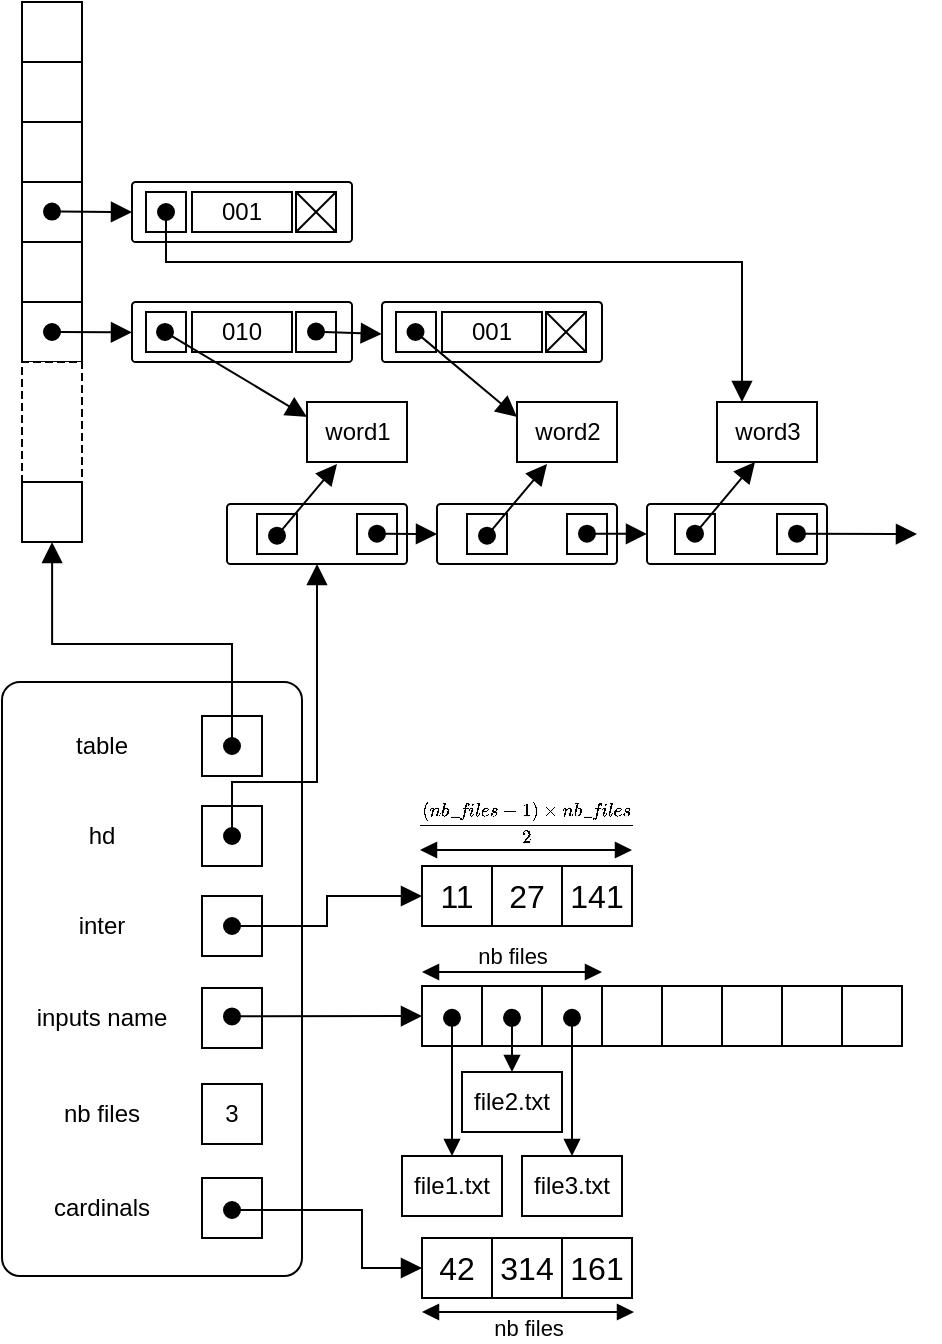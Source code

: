<mxfile>
    <diagram id="hsa0nDy6aEfMzSCS90vS" name="Page-1">
        <mxGraphModel dx="1333" dy="904" grid="1" gridSize="10" guides="1" tooltips="1" connect="1" arrows="1" fold="1" page="1" pageScale="1" pageWidth="850" pageHeight="1100" math="1" shadow="0">
            <root>
                <mxCell id="0"/>
                <mxCell id="1" parent="0"/>
                <mxCell id="2" value="" style="rounded=1;whiteSpace=wrap;html=1;arcSize=6;" parent="1" vertex="1">
                    <mxGeometry x="30" y="500" width="150" height="297" as="geometry"/>
                </mxCell>
                <mxCell id="3" value="" style="rounded=0;whiteSpace=wrap;html=1;" parent="1" vertex="1">
                    <mxGeometry x="130" y="517" width="30" height="30" as="geometry"/>
                </mxCell>
                <mxCell id="4" value="" style="rounded=0;whiteSpace=wrap;html=1;" parent="1" vertex="1">
                    <mxGeometry x="130" y="562" width="30" height="30" as="geometry"/>
                </mxCell>
                <mxCell id="5" value="" style="rounded=0;whiteSpace=wrap;html=1;" parent="1" vertex="1">
                    <mxGeometry x="130" y="607" width="30" height="30" as="geometry"/>
                </mxCell>
                <mxCell id="6" value="table" style="text;html=1;align=center;verticalAlign=middle;whiteSpace=wrap;rounded=0;" parent="1" vertex="1">
                    <mxGeometry x="30" y="517" width="100" height="30" as="geometry"/>
                </mxCell>
                <mxCell id="7" value="hd" style="text;html=1;align=center;verticalAlign=middle;whiteSpace=wrap;rounded=0;" parent="1" vertex="1">
                    <mxGeometry x="30" y="562" width="100" height="30" as="geometry"/>
                </mxCell>
                <mxCell id="9" value="inter" style="text;html=1;align=center;verticalAlign=middle;whiteSpace=wrap;rounded=0;" parent="1" vertex="1">
                    <mxGeometry x="30" y="607" width="100" height="30" as="geometry"/>
                </mxCell>
                <mxCell id="10" value="" style="rounded=0;whiteSpace=wrap;html=1;" parent="1" vertex="1">
                    <mxGeometry x="130" y="653" width="30" height="30" as="geometry"/>
                </mxCell>
                <mxCell id="11" value="inputs name" style="text;html=1;align=center;verticalAlign=middle;whiteSpace=wrap;rounded=0;" parent="1" vertex="1">
                    <mxGeometry x="30" y="653" width="100" height="30" as="geometry"/>
                </mxCell>
                <mxCell id="13" value="" style="shape=table;startSize=0;container=1;collapsible=0;childLayout=tableLayout;fontSize=16;" parent="1" vertex="1">
                    <mxGeometry x="240" y="652" width="240" height="30" as="geometry"/>
                </mxCell>
                <mxCell id="14" value="" style="shape=tableRow;horizontal=0;startSize=0;swimlaneHead=0;swimlaneBody=0;strokeColor=inherit;top=0;left=0;bottom=0;right=0;collapsible=0;dropTarget=0;fillColor=none;points=[[0,0.5],[1,0.5]];portConstraint=eastwest;fontSize=16;" parent="13" vertex="1">
                    <mxGeometry width="240" height="30" as="geometry"/>
                </mxCell>
                <mxCell id="15" value="" style="shape=partialRectangle;html=1;whiteSpace=wrap;connectable=0;strokeColor=inherit;overflow=hidden;fillColor=none;top=0;left=0;bottom=0;right=0;pointerEvents=1;fontSize=16;" parent="14" vertex="1">
                    <mxGeometry width="30" height="30" as="geometry">
                        <mxRectangle width="30" height="30" as="alternateBounds"/>
                    </mxGeometry>
                </mxCell>
                <mxCell id="16" value="" style="shape=partialRectangle;html=1;whiteSpace=wrap;connectable=0;strokeColor=inherit;overflow=hidden;fillColor=none;top=0;left=0;bottom=0;right=0;pointerEvents=1;fontSize=16;" parent="14" vertex="1">
                    <mxGeometry x="30" width="30" height="30" as="geometry">
                        <mxRectangle width="30" height="30" as="alternateBounds"/>
                    </mxGeometry>
                </mxCell>
                <mxCell id="17" value="" style="shape=partialRectangle;html=1;whiteSpace=wrap;connectable=0;strokeColor=inherit;overflow=hidden;fillColor=none;top=0;left=0;bottom=0;right=0;pointerEvents=1;fontSize=16;" parent="14" vertex="1">
                    <mxGeometry x="60" width="30" height="30" as="geometry">
                        <mxRectangle width="30" height="30" as="alternateBounds"/>
                    </mxGeometry>
                </mxCell>
                <mxCell id="18" style="shape=partialRectangle;html=1;whiteSpace=wrap;connectable=0;strokeColor=inherit;overflow=hidden;fillColor=none;top=0;left=0;bottom=0;right=0;pointerEvents=1;fontSize=16;" parent="14" vertex="1">
                    <mxGeometry x="90" width="30" height="30" as="geometry">
                        <mxRectangle width="30" height="30" as="alternateBounds"/>
                    </mxGeometry>
                </mxCell>
                <mxCell id="19" style="shape=partialRectangle;html=1;whiteSpace=wrap;connectable=0;strokeColor=inherit;overflow=hidden;fillColor=none;top=0;left=0;bottom=0;right=0;pointerEvents=1;fontSize=16;" parent="14" vertex="1">
                    <mxGeometry x="120" width="30" height="30" as="geometry">
                        <mxRectangle width="30" height="30" as="alternateBounds"/>
                    </mxGeometry>
                </mxCell>
                <mxCell id="20" style="shape=partialRectangle;html=1;whiteSpace=wrap;connectable=0;strokeColor=inherit;overflow=hidden;fillColor=none;top=0;left=0;bottom=0;right=0;pointerEvents=1;fontSize=16;" parent="14" vertex="1">
                    <mxGeometry x="150" width="30" height="30" as="geometry">
                        <mxRectangle width="30" height="30" as="alternateBounds"/>
                    </mxGeometry>
                </mxCell>
                <mxCell id="21" style="shape=partialRectangle;html=1;whiteSpace=wrap;connectable=0;strokeColor=inherit;overflow=hidden;fillColor=none;top=0;left=0;bottom=0;right=0;pointerEvents=1;fontSize=16;" parent="14" vertex="1">
                    <mxGeometry x="180" width="30" height="30" as="geometry">
                        <mxRectangle width="30" height="30" as="alternateBounds"/>
                    </mxGeometry>
                </mxCell>
                <mxCell id="22" style="shape=partialRectangle;html=1;whiteSpace=wrap;connectable=0;strokeColor=inherit;overflow=hidden;fillColor=none;top=0;left=0;bottom=0;right=0;pointerEvents=1;fontSize=16;" parent="14" vertex="1">
                    <mxGeometry x="210" width="30" height="30" as="geometry">
                        <mxRectangle width="30" height="30" as="alternateBounds"/>
                    </mxGeometry>
                </mxCell>
                <mxCell id="23" value="" style="endArrow=block;startArrow=block;endFill=1;startFill=1;html=1;rounded=0;labelPosition=center;verticalLabelPosition=top;align=center;verticalAlign=top;spacingTop=5;" parent="1" edge="1">
                    <mxGeometry width="160" relative="1" as="geometry">
                        <mxPoint x="240" y="645" as="sourcePoint"/>
                        <mxPoint x="330" y="645" as="targetPoint"/>
                    </mxGeometry>
                </mxCell>
                <mxCell id="24" value="nb files" style="edgeLabel;html=1;align=center;verticalAlign=middle;resizable=0;points=[];" parent="23" vertex="1" connectable="0">
                    <mxGeometry relative="1" as="geometry">
                        <mxPoint y="-8" as="offset"/>
                    </mxGeometry>
                </mxCell>
                <mxCell id="27" value="3" style="rounded=0;whiteSpace=wrap;html=1;" parent="1" vertex="1">
                    <mxGeometry x="130" y="701" width="30" height="30" as="geometry"/>
                </mxCell>
                <mxCell id="28" value="nb files" style="text;html=1;align=center;verticalAlign=middle;whiteSpace=wrap;rounded=0;" parent="1" vertex="1">
                    <mxGeometry x="30" y="701" width="100" height="30" as="geometry"/>
                </mxCell>
                <mxCell id="29" value="&lt;div&gt;&lt;br&gt;&lt;/div&gt;&lt;div&gt;&lt;br&gt;&lt;/div&gt;" style="html=1;verticalAlign=bottom;startArrow=oval;startFill=1;endArrow=block;startSize=8;curved=0;rounded=0;entryX=0.5;entryY=0;entryDx=0;entryDy=0;" parent="1" target="30" edge="1">
                    <mxGeometry x="-1" y="-5" width="60" relative="1" as="geometry">
                        <mxPoint x="255" y="667.925" as="sourcePoint"/>
                        <mxPoint x="255" y="768.07" as="targetPoint"/>
                        <mxPoint as="offset"/>
                    </mxGeometry>
                </mxCell>
                <mxCell id="30" value="file1.txt" style="rounded=0;whiteSpace=wrap;html=1;" parent="1" vertex="1">
                    <mxGeometry x="230" y="737" width="50" height="30" as="geometry"/>
                </mxCell>
                <mxCell id="31" value="&lt;div&gt;&lt;br&gt;&lt;/div&gt;&lt;div&gt;&lt;br&gt;&lt;/div&gt;" style="html=1;verticalAlign=bottom;startArrow=oval;startFill=1;endArrow=block;startSize=8;curved=0;rounded=0;entryX=0.5;entryY=0;entryDx=0;entryDy=0;" parent="1" target="32" edge="1">
                    <mxGeometry x="-1" y="-5" width="60" relative="1" as="geometry">
                        <mxPoint x="285" y="667.925" as="sourcePoint"/>
                        <mxPoint x="285" y="768.07" as="targetPoint"/>
                        <mxPoint as="offset"/>
                    </mxGeometry>
                </mxCell>
                <mxCell id="32" value="file2.txt" style="rounded=0;whiteSpace=wrap;html=1;" parent="1" vertex="1">
                    <mxGeometry x="260" y="695" width="50" height="30" as="geometry"/>
                </mxCell>
                <mxCell id="36" value="" style="rounded=0;whiteSpace=wrap;html=1;" parent="1" vertex="1">
                    <mxGeometry x="130" y="748" width="30" height="30" as="geometry"/>
                </mxCell>
                <mxCell id="37" value="cardinals" style="text;html=1;align=center;verticalAlign=middle;whiteSpace=wrap;rounded=0;" parent="1" vertex="1">
                    <mxGeometry x="30" y="748" width="100" height="30" as="geometry"/>
                </mxCell>
                <mxCell id="38" value="" style="shape=table;startSize=0;container=1;collapsible=0;childLayout=tableLayout;fontSize=16;" parent="1" vertex="1">
                    <mxGeometry x="240" y="778" width="105" height="30" as="geometry"/>
                </mxCell>
                <mxCell id="39" value="" style="shape=tableRow;horizontal=0;startSize=0;swimlaneHead=0;swimlaneBody=0;strokeColor=inherit;top=0;left=0;bottom=0;right=0;collapsible=0;dropTarget=0;fillColor=none;points=[[0,0.5],[1,0.5]];portConstraint=eastwest;fontSize=16;" parent="38" vertex="1">
                    <mxGeometry width="105" height="30" as="geometry"/>
                </mxCell>
                <mxCell id="40" value="42" style="shape=partialRectangle;html=1;whiteSpace=wrap;connectable=0;strokeColor=inherit;overflow=hidden;fillColor=none;top=0;left=0;bottom=0;right=0;pointerEvents=1;fontSize=16;" parent="39" vertex="1">
                    <mxGeometry width="35" height="30" as="geometry">
                        <mxRectangle width="35" height="30" as="alternateBounds"/>
                    </mxGeometry>
                </mxCell>
                <mxCell id="41" value="314" style="shape=partialRectangle;html=1;whiteSpace=wrap;connectable=0;strokeColor=inherit;overflow=hidden;fillColor=none;top=0;left=0;bottom=0;right=0;pointerEvents=1;fontSize=16;" parent="39" vertex="1">
                    <mxGeometry x="35" width="35" height="30" as="geometry">
                        <mxRectangle width="35" height="30" as="alternateBounds"/>
                    </mxGeometry>
                </mxCell>
                <mxCell id="49" value="161" style="shape=partialRectangle;html=1;whiteSpace=wrap;connectable=0;strokeColor=inherit;overflow=hidden;fillColor=none;top=0;left=0;bottom=0;right=0;pointerEvents=1;fontSize=16;" parent="39" vertex="1">
                    <mxGeometry x="70" width="35" height="30" as="geometry">
                        <mxRectangle width="35" height="30" as="alternateBounds"/>
                    </mxGeometry>
                </mxCell>
                <mxCell id="48" value="" style="edgeStyle=segmentEdgeStyle;endArrow=block;html=1;curved=0;rounded=0;endSize=8;startSize=8;entryX=0;entryY=0.5;entryDx=0;entryDy=0;endFill=1;startArrow=oval;startFill=1;" parent="1" target="39" edge="1">
                    <mxGeometry width="50" height="50" relative="1" as="geometry">
                        <mxPoint x="145" y="764" as="sourcePoint"/>
                        <mxPoint x="210" y="797" as="targetPoint"/>
                        <Array as="points">
                            <mxPoint x="210" y="764"/>
                            <mxPoint x="210" y="793"/>
                        </Array>
                    </mxGeometry>
                </mxCell>
                <mxCell id="50" value="&lt;div&gt;&lt;br&gt;&lt;/div&gt;&lt;div&gt;&lt;br&gt;&lt;/div&gt;" style="html=1;verticalAlign=bottom;startArrow=oval;startFill=1;endArrow=block;startSize=8;curved=0;rounded=0;entryX=0.5;entryY=0;entryDx=0;entryDy=0;" parent="1" target="51" edge="1">
                    <mxGeometry x="-1" y="-5" width="60" relative="1" as="geometry">
                        <mxPoint x="315" y="667.925" as="sourcePoint"/>
                        <mxPoint x="315" y="768.07" as="targetPoint"/>
                        <mxPoint as="offset"/>
                    </mxGeometry>
                </mxCell>
                <mxCell id="51" value="file3.txt" style="rounded=0;whiteSpace=wrap;html=1;" parent="1" vertex="1">
                    <mxGeometry x="290" y="737" width="50" height="30" as="geometry"/>
                </mxCell>
                <mxCell id="52" value="" style="shape=table;startSize=0;container=1;collapsible=0;childLayout=tableLayout;fontSize=16;" parent="1" vertex="1">
                    <mxGeometry x="240" y="592" width="105" height="30" as="geometry"/>
                </mxCell>
                <mxCell id="53" value="" style="shape=tableRow;horizontal=0;startSize=0;swimlaneHead=0;swimlaneBody=0;strokeColor=inherit;top=0;left=0;bottom=0;right=0;collapsible=0;dropTarget=0;fillColor=none;points=[[0,0.5],[1,0.5]];portConstraint=eastwest;fontSize=16;" parent="52" vertex="1">
                    <mxGeometry width="105" height="30" as="geometry"/>
                </mxCell>
                <mxCell id="54" value="11" style="shape=partialRectangle;html=1;whiteSpace=wrap;connectable=0;strokeColor=inherit;overflow=hidden;fillColor=none;top=0;left=0;bottom=0;right=0;pointerEvents=1;fontSize=16;" parent="53" vertex="1">
                    <mxGeometry width="35" height="30" as="geometry">
                        <mxRectangle width="35" height="30" as="alternateBounds"/>
                    </mxGeometry>
                </mxCell>
                <mxCell id="55" value="27" style="shape=partialRectangle;html=1;whiteSpace=wrap;connectable=0;strokeColor=inherit;overflow=hidden;fillColor=none;top=0;left=0;bottom=0;right=0;pointerEvents=1;fontSize=16;" parent="53" vertex="1">
                    <mxGeometry x="35" width="35" height="30" as="geometry">
                        <mxRectangle width="35" height="30" as="alternateBounds"/>
                    </mxGeometry>
                </mxCell>
                <mxCell id="56" value="141" style="shape=partialRectangle;html=1;whiteSpace=wrap;connectable=0;strokeColor=inherit;overflow=hidden;fillColor=none;top=0;left=0;bottom=0;right=0;pointerEvents=1;fontSize=16;" parent="53" vertex="1">
                    <mxGeometry x="70" width="35" height="30" as="geometry">
                        <mxRectangle width="35" height="30" as="alternateBounds"/>
                    </mxGeometry>
                </mxCell>
                <mxCell id="57" value="" style="endArrow=block;startArrow=block;endFill=1;startFill=1;html=1;rounded=0;labelPosition=center;verticalLabelPosition=top;align=center;verticalAlign=bottom;spacingTop=5;startSize=6;fontSize=1;" parent="1" edge="1">
                    <mxGeometry width="160" relative="1" as="geometry">
                        <mxPoint x="240" y="815" as="sourcePoint"/>
                        <mxPoint x="346" y="815" as="targetPoint"/>
                    </mxGeometry>
                </mxCell>
                <mxCell id="58" value="nb files" style="edgeLabel;html=1;align=center;verticalAlign=middle;resizable=0;points=[];horizontal=1;" parent="57" vertex="1" connectable="0">
                    <mxGeometry relative="1" as="geometry">
                        <mxPoint y="8" as="offset"/>
                    </mxGeometry>
                </mxCell>
                <UserObject label="&lt;div style=&quot;text-align: left;&quot;&gt;&lt;div&gt;$$\frac{(\textit{nb_files} - 1) \times \textit{nb_files}}{2}$$&lt;/div&gt;&lt;/div&gt;" placeholders="1" name="Variable" id="59">
                    <mxCell style="text;html=1;strokeColor=none;fillColor=none;align=center;verticalAlign=middle;whiteSpace=wrap;overflow=hidden;fontSize=8;fontFamily=Helvetica;" parent="1" vertex="1">
                        <mxGeometry x="237" y="549" width="110" height="38" as="geometry"/>
                    </mxCell>
                </UserObject>
                <mxCell id="60" value="" style="endArrow=block;startArrow=block;endFill=1;startFill=1;html=1;rounded=0;labelPosition=center;verticalLabelPosition=top;align=center;verticalAlign=bottom;spacingTop=5;startSize=6;fontSize=1;" parent="1" edge="1">
                    <mxGeometry width="160" relative="1" as="geometry">
                        <mxPoint x="239" y="584" as="sourcePoint"/>
                        <mxPoint x="345" y="584" as="targetPoint"/>
                    </mxGeometry>
                </mxCell>
                <mxCell id="62" value="" style="edgeStyle=elbowEdgeStyle;elbow=horizontal;endArrow=block;html=1;curved=0;rounded=0;endSize=8;startSize=8;entryX=0;entryY=0.5;entryDx=0;entryDy=0;endFill=1;startArrow=oval;startFill=1;" parent="1" target="53" edge="1">
                    <mxGeometry width="50" height="50" relative="1" as="geometry">
                        <mxPoint x="145" y="622" as="sourcePoint"/>
                        <mxPoint x="225" y="607" as="targetPoint"/>
                    </mxGeometry>
                </mxCell>
                <mxCell id="63" value="&lt;div&gt;&lt;br&gt;&lt;/div&gt;&lt;div&gt;&lt;br&gt;&lt;/div&gt;" style="html=1;verticalAlign=bottom;startArrow=oval;startFill=1;endArrow=block;startSize=8;curved=0;rounded=0;flowAnimation=0;shadow=0;endSize=8;jumpStyle=none;jumpSize=7;targetPerimeterSpacing=0;" parent="1" edge="1">
                    <mxGeometry x="-1" y="-5" width="60" relative="1" as="geometry">
                        <mxPoint x="145" y="667.195" as="sourcePoint"/>
                        <mxPoint x="240" y="667" as="targetPoint"/>
                        <mxPoint as="offset"/>
                    </mxGeometry>
                </mxCell>
                <mxCell id="64" value="" style="shape=table;startSize=0;container=1;collapsible=0;childLayout=tableLayout;fontSize=16;gradientColor=none;swimlaneFillColor=none;" parent="1" vertex="1">
                    <mxGeometry x="40" y="160" width="30" height="180" as="geometry"/>
                </mxCell>
                <mxCell id="65" value="" style="shape=tableRow;horizontal=0;startSize=0;swimlaneHead=0;swimlaneBody=0;strokeColor=inherit;top=0;left=0;bottom=0;right=0;collapsible=0;dropTarget=0;fillColor=none;points=[[0,0.5],[1,0.5]];portConstraint=eastwest;fontSize=16;" parent="64" vertex="1">
                    <mxGeometry width="30" height="30" as="geometry"/>
                </mxCell>
                <mxCell id="66" value="" style="shape=partialRectangle;html=1;whiteSpace=wrap;connectable=0;strokeColor=inherit;overflow=hidden;fillColor=none;top=0;left=0;bottom=0;right=0;pointerEvents=1;fontSize=16;" parent="65" vertex="1">
                    <mxGeometry width="30" height="30" as="geometry">
                        <mxRectangle width="30" height="30" as="alternateBounds"/>
                    </mxGeometry>
                </mxCell>
                <mxCell id="74" style="shape=tableRow;horizontal=0;startSize=0;swimlaneHead=0;swimlaneBody=0;strokeColor=inherit;top=0;left=0;bottom=0;right=0;collapsible=0;dropTarget=0;fillColor=none;points=[[0,0.5],[1,0.5]];portConstraint=eastwest;fontSize=16;" parent="64" vertex="1">
                    <mxGeometry y="30" width="30" height="30" as="geometry"/>
                </mxCell>
                <mxCell id="75" style="shape=partialRectangle;html=1;whiteSpace=wrap;connectable=0;strokeColor=inherit;overflow=hidden;fillColor=none;top=0;left=0;bottom=0;right=0;pointerEvents=1;fontSize=16;" parent="74" vertex="1">
                    <mxGeometry width="30" height="30" as="geometry">
                        <mxRectangle width="30" height="30" as="alternateBounds"/>
                    </mxGeometry>
                </mxCell>
                <mxCell id="76" style="shape=tableRow;horizontal=0;startSize=0;swimlaneHead=0;swimlaneBody=0;strokeColor=inherit;top=0;left=0;bottom=0;right=0;collapsible=0;dropTarget=0;fillColor=none;points=[[0,0.5],[1,0.5]];portConstraint=eastwest;fontSize=16;" parent="64" vertex="1">
                    <mxGeometry y="60" width="30" height="30" as="geometry"/>
                </mxCell>
                <mxCell id="77" style="shape=partialRectangle;html=1;whiteSpace=wrap;connectable=0;strokeColor=inherit;overflow=hidden;fillColor=none;top=0;left=0;bottom=0;right=0;pointerEvents=1;fontSize=16;" parent="76" vertex="1">
                    <mxGeometry width="30" height="30" as="geometry">
                        <mxRectangle width="30" height="30" as="alternateBounds"/>
                    </mxGeometry>
                </mxCell>
                <mxCell id="78" style="shape=tableRow;horizontal=0;startSize=0;swimlaneHead=0;swimlaneBody=0;strokeColor=inherit;top=0;left=0;bottom=0;right=0;collapsible=0;dropTarget=0;fillColor=none;points=[[0,0.5],[1,0.5]];portConstraint=eastwest;fontSize=16;" parent="64" vertex="1">
                    <mxGeometry y="90" width="30" height="30" as="geometry"/>
                </mxCell>
                <mxCell id="79" style="shape=partialRectangle;html=1;whiteSpace=wrap;connectable=0;strokeColor=inherit;overflow=hidden;fillColor=none;top=0;left=0;bottom=0;right=0;pointerEvents=1;fontSize=16;" parent="78" vertex="1">
                    <mxGeometry width="30" height="30" as="geometry">
                        <mxRectangle width="30" height="30" as="alternateBounds"/>
                    </mxGeometry>
                </mxCell>
                <mxCell id="80" style="shape=tableRow;horizontal=0;startSize=0;swimlaneHead=0;swimlaneBody=0;strokeColor=inherit;top=0;left=0;bottom=0;right=0;collapsible=0;dropTarget=0;fillColor=none;points=[[0,0.5],[1,0.5]];portConstraint=eastwest;fontSize=16;" parent="64" vertex="1">
                    <mxGeometry y="120" width="30" height="30" as="geometry"/>
                </mxCell>
                <mxCell id="81" style="shape=partialRectangle;html=1;whiteSpace=wrap;connectable=0;strokeColor=inherit;overflow=hidden;fillColor=none;top=0;left=0;bottom=0;right=0;pointerEvents=1;fontSize=16;" parent="80" vertex="1">
                    <mxGeometry width="30" height="30" as="geometry">
                        <mxRectangle width="30" height="30" as="alternateBounds"/>
                    </mxGeometry>
                </mxCell>
                <mxCell id="82" style="shape=tableRow;horizontal=0;startSize=0;swimlaneHead=0;swimlaneBody=0;strokeColor=inherit;top=0;left=0;bottom=0;right=0;collapsible=0;dropTarget=0;fillColor=none;points=[[0,0.5],[1,0.5]];portConstraint=eastwest;fontSize=16;" parent="64" vertex="1">
                    <mxGeometry y="150" width="30" height="30" as="geometry"/>
                </mxCell>
                <mxCell id="83" style="shape=partialRectangle;html=1;whiteSpace=wrap;connectable=0;strokeColor=inherit;overflow=hidden;fillColor=none;top=0;left=0;bottom=0;right=0;pointerEvents=1;fontSize=16;dashed=1;" parent="82" vertex="1">
                    <mxGeometry width="30" height="30" as="geometry">
                        <mxRectangle width="30" height="30" as="alternateBounds"/>
                    </mxGeometry>
                </mxCell>
                <mxCell id="88" value="" style="shape=table;startSize=0;container=1;collapsible=0;childLayout=tableLayout;fontSize=16;gradientColor=none;swimlaneFillColor=none;dashed=1;" parent="1" vertex="1">
                    <mxGeometry x="40" y="340" width="30" height="60" as="geometry"/>
                </mxCell>
                <mxCell id="89" value="" style="shape=tableRow;horizontal=0;startSize=0;swimlaneHead=0;swimlaneBody=0;strokeColor=inherit;top=0;left=0;bottom=0;right=0;collapsible=0;dropTarget=0;fillColor=none;points=[[0,0.5],[1,0.5]];portConstraint=eastwest;fontSize=16;" parent="88" vertex="1">
                    <mxGeometry width="30" height="60" as="geometry"/>
                </mxCell>
                <mxCell id="90" value="" style="shape=partialRectangle;html=1;whiteSpace=wrap;connectable=0;strokeColor=inherit;overflow=hidden;fillColor=none;top=0;left=0;bottom=0;right=0;pointerEvents=1;fontSize=16;" parent="89" vertex="1">
                    <mxGeometry width="30" height="60" as="geometry">
                        <mxRectangle width="30" height="60" as="alternateBounds"/>
                    </mxGeometry>
                </mxCell>
                <mxCell id="101" value="" style="shape=table;startSize=0;container=1;collapsible=0;childLayout=tableLayout;fontSize=16;gradientColor=none;swimlaneFillColor=none;" parent="1" vertex="1">
                    <mxGeometry x="40" y="400" width="30" height="30" as="geometry"/>
                </mxCell>
                <mxCell id="102" value="" style="shape=tableRow;horizontal=0;startSize=0;swimlaneHead=0;swimlaneBody=0;strokeColor=inherit;top=0;left=0;bottom=0;right=0;collapsible=0;dropTarget=0;fillColor=none;points=[[0,0.5],[1,0.5]];portConstraint=eastwest;fontSize=16;" parent="101" vertex="1">
                    <mxGeometry width="30" height="30" as="geometry"/>
                </mxCell>
                <mxCell id="103" value="" style="shape=partialRectangle;html=1;whiteSpace=wrap;connectable=0;strokeColor=inherit;overflow=hidden;fillColor=none;top=0;left=0;bottom=0;right=0;pointerEvents=1;fontSize=16;" parent="102" vertex="1">
                    <mxGeometry width="30" height="30" as="geometry">
                        <mxRectangle width="30" height="30" as="alternateBounds"/>
                    </mxGeometry>
                </mxCell>
                <mxCell id="106" value="" style="edgeStyle=elbowEdgeStyle;elbow=vertical;endArrow=block;html=1;curved=0;rounded=0;endSize=8;startSize=8;entryX=0.502;entryY=1.002;entryDx=0;entryDy=0;entryPerimeter=0;startArrow=oval;startFill=1;endFill=1;" parent="1" target="102" edge="1">
                    <mxGeometry width="50" height="50" relative="1" as="geometry">
                        <mxPoint x="145" y="532" as="sourcePoint"/>
                        <mxPoint x="50" y="432.78" as="targetPoint"/>
                    </mxGeometry>
                </mxCell>
                <mxCell id="110" value="" style="group" parent="1" vertex="1" connectable="0">
                    <mxGeometry x="95" y="250" width="110" height="50" as="geometry"/>
                </mxCell>
                <mxCell id="117" value="&lt;div&gt;&lt;br&gt;&lt;/div&gt;&lt;div&gt;&lt;br&gt;&lt;/div&gt;" style="html=1;verticalAlign=bottom;startArrow=oval;startFill=1;endArrow=block;startSize=8;curved=0;rounded=0;flowAnimation=0;shadow=0;endSize=8;jumpStyle=none;jumpSize=7;targetPerimeterSpacing=0;entryX=0;entryY=0.5;entryDx=0;entryDy=0;" parent="110" edge="1">
                    <mxGeometry x="-1" y="-5" width="60" relative="1" as="geometry">
                        <mxPoint x="-40" y="14.775" as="sourcePoint"/>
                        <mxPoint y="15" as="targetPoint"/>
                        <mxPoint as="offset"/>
                    </mxGeometry>
                </mxCell>
                <mxCell id="176" value="" style="rounded=1;whiteSpace=wrap;html=1;arcSize=6;container=0;" vertex="1" parent="110">
                    <mxGeometry width="110" height="30" as="geometry"/>
                </mxCell>
                <mxCell id="177" value="" style="rounded=0;whiteSpace=wrap;html=1;container=0;" vertex="1" parent="110">
                    <mxGeometry x="82" y="5" width="20" height="20" as="geometry"/>
                </mxCell>
                <mxCell id="178" value="" style="endArrow=none;html=1;exitX=0;exitY=1;exitDx=0;exitDy=0;entryX=1;entryY=0;entryDx=0;entryDy=0;" edge="1" parent="110" source="177" target="177">
                    <mxGeometry width="50" height="50" relative="1" as="geometry">
                        <mxPoint x="20" y="40" as="sourcePoint"/>
                        <mxPoint x="70" y="-10" as="targetPoint"/>
                    </mxGeometry>
                </mxCell>
                <mxCell id="179" value="" style="endArrow=none;html=1;exitX=0;exitY=0;exitDx=0;exitDy=0;entryX=1;entryY=1;entryDx=0;entryDy=0;" edge="1" parent="110" source="177" target="177">
                    <mxGeometry width="50" height="50" relative="1" as="geometry">
                        <mxPoint x="75" y="35" as="sourcePoint"/>
                        <mxPoint x="95" y="15" as="targetPoint"/>
                    </mxGeometry>
                </mxCell>
                <mxCell id="180" value="" style="rounded=0;whiteSpace=wrap;html=1;container=0;" vertex="1" parent="110">
                    <mxGeometry x="7" y="5" width="20" height="20" as="geometry"/>
                </mxCell>
                <mxCell id="181" value="001" style="rounded=0;whiteSpace=wrap;html=1;container=0;" vertex="1" parent="110">
                    <mxGeometry x="30" y="5" width="50" height="20" as="geometry"/>
                </mxCell>
                <mxCell id="118" value="&lt;div&gt;&lt;br&gt;&lt;/div&gt;&lt;div&gt;&lt;br&gt;&lt;/div&gt;" style="html=1;verticalAlign=bottom;startArrow=oval;startFill=1;endArrow=block;startSize=8;curved=0;rounded=0;flowAnimation=0;shadow=0;endSize=8;jumpStyle=none;jumpSize=7;targetPerimeterSpacing=0;entryX=0;entryY=0.5;entryDx=0;entryDy=0;" parent="1" edge="1">
                    <mxGeometry x="-1" y="-5" width="60" relative="1" as="geometry">
                        <mxPoint x="55" y="325.005" as="sourcePoint"/>
                        <mxPoint x="95" y="325.23" as="targetPoint"/>
                        <mxPoint as="offset"/>
                    </mxGeometry>
                </mxCell>
                <mxCell id="137" value="" style="rounded=1;whiteSpace=wrap;html=1;arcSize=6;" parent="1" vertex="1">
                    <mxGeometry x="142.5" y="411" width="90" height="30" as="geometry"/>
                </mxCell>
                <mxCell id="138" value="" style="rounded=0;whiteSpace=wrap;html=1;" parent="1" vertex="1">
                    <mxGeometry x="207.5" y="416" width="20" height="20" as="geometry"/>
                </mxCell>
                <mxCell id="140" value="" style="rounded=0;whiteSpace=wrap;html=1;" parent="1" vertex="1">
                    <mxGeometry x="157.5" y="416" width="20" height="20" as="geometry"/>
                </mxCell>
                <mxCell id="141" value="&lt;div&gt;&lt;br&gt;&lt;/div&gt;&lt;div&gt;&lt;br&gt;&lt;/div&gt;" style="html=1;verticalAlign=bottom;startArrow=oval;startFill=1;endArrow=block;startSize=8;curved=0;rounded=0;flowAnimation=0;shadow=0;endSize=8;jumpStyle=none;jumpSize=7;targetPerimeterSpacing=0;" parent="1" edge="1">
                    <mxGeometry x="-1" y="-5" width="60" relative="1" as="geometry">
                        <mxPoint x="167.5" y="426.865" as="sourcePoint"/>
                        <mxPoint x="197.5" y="391" as="targetPoint"/>
                        <mxPoint as="offset"/>
                    </mxGeometry>
                </mxCell>
                <mxCell id="142" value="" style="group" parent="1" vertex="1" connectable="0">
                    <mxGeometry x="352.5" y="411" width="90" height="30" as="geometry"/>
                </mxCell>
                <mxCell id="143" value="" style="rounded=1;whiteSpace=wrap;html=1;arcSize=6;" parent="142" vertex="1">
                    <mxGeometry width="90" height="30" as="geometry"/>
                </mxCell>
                <mxCell id="144" value="" style="rounded=0;whiteSpace=wrap;html=1;" parent="142" vertex="1">
                    <mxGeometry x="65" y="5" width="20" height="20" as="geometry"/>
                </mxCell>
                <mxCell id="147" value="" style="rounded=0;whiteSpace=wrap;html=1;" parent="142" vertex="1">
                    <mxGeometry x="14" y="5" width="20" height="20" as="geometry"/>
                </mxCell>
                <mxCell id="148" value="&lt;div&gt;&lt;br&gt;&lt;/div&gt;&lt;div&gt;&lt;br&gt;&lt;/div&gt;" style="html=1;verticalAlign=bottom;startArrow=oval;startFill=1;endArrow=block;startSize=8;curved=0;rounded=0;flowAnimation=0;shadow=0;endSize=8;jumpStyle=none;jumpSize=7;targetPerimeterSpacing=0;" parent="1" edge="1">
                    <mxGeometry x="-1" y="-5" width="60" relative="1" as="geometry">
                        <mxPoint x="376.5" y="425.865" as="sourcePoint"/>
                        <mxPoint x="406.5" y="390" as="targetPoint"/>
                        <mxPoint as="offset"/>
                    </mxGeometry>
                </mxCell>
                <mxCell id="149" value="&lt;div&gt;&lt;br&gt;&lt;/div&gt;&lt;div&gt;&lt;br&gt;&lt;/div&gt;" style="html=1;verticalAlign=bottom;startArrow=oval;startFill=1;endArrow=block;startSize=8;curved=0;rounded=0;flowAnimation=0;shadow=0;endSize=8;jumpStyle=none;jumpSize=7;targetPerimeterSpacing=0;" parent="1" edge="1">
                    <mxGeometry x="-1" y="-5" width="60" relative="1" as="geometry">
                        <mxPoint x="427.5" y="425.865" as="sourcePoint"/>
                        <mxPoint x="487.5" y="426.06" as="targetPoint"/>
                        <mxPoint as="offset"/>
                    </mxGeometry>
                </mxCell>
                <mxCell id="150" value="" style="edgeStyle=elbowEdgeStyle;elbow=vertical;endArrow=block;html=1;curved=0;rounded=0;endSize=8;startSize=8;entryX=0.5;entryY=1;entryDx=0;entryDy=0;startArrow=oval;startFill=1;endFill=1;exitX=0.667;exitY=0.6;exitDx=0;exitDy=0;exitPerimeter=0;" parent="1" target="137" edge="1">
                    <mxGeometry width="50" height="50" relative="1" as="geometry">
                        <mxPoint x="145.01" y="577" as="sourcePoint"/>
                        <mxPoint x="185" y="438" as="targetPoint"/>
                        <Array as="points">
                            <mxPoint x="170" y="550"/>
                        </Array>
                    </mxGeometry>
                </mxCell>
                <mxCell id="151" value="word1" style="rounded=0;whiteSpace=wrap;html=1;" parent="1" vertex="1">
                    <mxGeometry x="182.5" y="360" width="50" height="30" as="geometry"/>
                </mxCell>
                <mxCell id="152" value="word3" style="rounded=0;whiteSpace=wrap;html=1;" parent="1" vertex="1">
                    <mxGeometry x="387.5" y="360" width="50" height="30" as="geometry"/>
                </mxCell>
                <mxCell id="162" value="" style="rounded=1;whiteSpace=wrap;html=1;arcSize=6;container=0;" vertex="1" parent="1">
                    <mxGeometry x="220" y="310" width="110" height="30" as="geometry"/>
                </mxCell>
                <mxCell id="163" value="" style="rounded=0;whiteSpace=wrap;html=1;container=0;" vertex="1" parent="1">
                    <mxGeometry x="302" y="315" width="20" height="20" as="geometry"/>
                </mxCell>
                <mxCell id="164" value="" style="endArrow=none;html=1;exitX=0;exitY=1;exitDx=0;exitDy=0;entryX=1;entryY=0;entryDx=0;entryDy=0;" edge="1" parent="1" source="163" target="163">
                    <mxGeometry width="50" height="50" relative="1" as="geometry">
                        <mxPoint x="240" y="350" as="sourcePoint"/>
                        <mxPoint x="290" y="300" as="targetPoint"/>
                    </mxGeometry>
                </mxCell>
                <mxCell id="165" value="" style="endArrow=none;html=1;exitX=0;exitY=0;exitDx=0;exitDy=0;entryX=1;entryY=1;entryDx=0;entryDy=0;" edge="1" parent="1" source="163" target="163">
                    <mxGeometry width="50" height="50" relative="1" as="geometry">
                        <mxPoint x="295" y="345" as="sourcePoint"/>
                        <mxPoint x="315" y="325" as="targetPoint"/>
                    </mxGeometry>
                </mxCell>
                <mxCell id="166" value="" style="rounded=0;whiteSpace=wrap;html=1;container=0;" vertex="1" parent="1">
                    <mxGeometry x="227" y="315" width="20" height="20" as="geometry"/>
                </mxCell>
                <mxCell id="168" value="001" style="rounded=0;whiteSpace=wrap;html=1;container=0;" vertex="1" parent="1">
                    <mxGeometry x="250" y="315" width="50" height="20" as="geometry"/>
                </mxCell>
                <mxCell id="169" value="" style="rounded=1;whiteSpace=wrap;html=1;arcSize=6;container=0;" vertex="1" parent="1">
                    <mxGeometry x="95" y="310" width="110" height="30" as="geometry"/>
                </mxCell>
                <mxCell id="170" value="" style="rounded=0;whiteSpace=wrap;html=1;container=0;" vertex="1" parent="1">
                    <mxGeometry x="177" y="315" width="20" height="20" as="geometry"/>
                </mxCell>
                <mxCell id="173" value="" style="rounded=0;whiteSpace=wrap;html=1;container=0;" vertex="1" parent="1">
                    <mxGeometry x="102" y="315" width="20" height="20" as="geometry"/>
                </mxCell>
                <mxCell id="175" value="010" style="rounded=0;whiteSpace=wrap;html=1;container=0;" vertex="1" parent="1">
                    <mxGeometry x="125" y="315" width="50" height="20" as="geometry"/>
                </mxCell>
                <mxCell id="120" value="&lt;div&gt;&lt;br&gt;&lt;/div&gt;&lt;div&gt;&lt;br&gt;&lt;/div&gt;" style="html=1;verticalAlign=bottom;startArrow=oval;startFill=1;endArrow=block;startSize=8;curved=0;rounded=0;flowAnimation=0;shadow=0;endSize=8;jumpStyle=none;jumpSize=7;targetPerimeterSpacing=0;entryX=-0.001;entryY=0.533;entryDx=0;entryDy=0;entryPerimeter=0;" parent="1" edge="1" target="162">
                    <mxGeometry x="-1" y="-5" width="60" relative="1" as="geometry">
                        <mxPoint x="187" y="324.805" as="sourcePoint"/>
                        <mxPoint x="220" y="324" as="targetPoint"/>
                        <mxPoint as="offset"/>
                    </mxGeometry>
                </mxCell>
                <mxCell id="182" value="" style="rounded=1;whiteSpace=wrap;html=1;arcSize=6;" vertex="1" parent="1">
                    <mxGeometry x="247.5" y="411" width="90" height="30" as="geometry"/>
                </mxCell>
                <mxCell id="183" value="" style="rounded=0;whiteSpace=wrap;html=1;" vertex="1" parent="1">
                    <mxGeometry x="312.5" y="416" width="20" height="20" as="geometry"/>
                </mxCell>
                <mxCell id="184" value="" style="rounded=0;whiteSpace=wrap;html=1;" vertex="1" parent="1">
                    <mxGeometry x="262.5" y="416" width="20" height="20" as="geometry"/>
                </mxCell>
                <mxCell id="185" value="&lt;div&gt;&lt;br&gt;&lt;/div&gt;&lt;div&gt;&lt;br&gt;&lt;/div&gt;" style="html=1;verticalAlign=bottom;startArrow=oval;startFill=1;endArrow=block;startSize=8;curved=0;rounded=0;flowAnimation=0;shadow=0;endSize=8;jumpStyle=none;jumpSize=7;targetPerimeterSpacing=0;" edge="1" parent="1">
                    <mxGeometry x="-1" y="-5" width="60" relative="1" as="geometry">
                        <mxPoint x="272.5" y="426.865" as="sourcePoint"/>
                        <mxPoint x="302.5" y="391" as="targetPoint"/>
                        <mxPoint as="offset"/>
                    </mxGeometry>
                </mxCell>
                <mxCell id="186" value="word2" style="rounded=0;whiteSpace=wrap;html=1;" vertex="1" parent="1">
                    <mxGeometry x="287.5" y="360" width="50" height="30" as="geometry"/>
                </mxCell>
                <mxCell id="187" value="&lt;div&gt;&lt;br&gt;&lt;/div&gt;&lt;div&gt;&lt;br&gt;&lt;/div&gt;" style="html=1;verticalAlign=bottom;startArrow=oval;startFill=1;endArrow=block;startSize=8;curved=0;rounded=0;flowAnimation=0;shadow=0;endSize=8;jumpStyle=none;jumpSize=7;targetPerimeterSpacing=0;entryX=0;entryY=0.5;entryDx=0;entryDy=0;" edge="1" parent="1" target="182">
                    <mxGeometry x="-0.828" y="-10" width="60" relative="1" as="geometry">
                        <mxPoint x="217.5" y="425.865" as="sourcePoint"/>
                        <mxPoint x="247.5" y="390" as="targetPoint"/>
                        <mxPoint as="offset"/>
                    </mxGeometry>
                </mxCell>
                <mxCell id="188" value="&lt;div&gt;&lt;br&gt;&lt;/div&gt;&lt;div&gt;&lt;br&gt;&lt;/div&gt;" style="html=1;verticalAlign=bottom;startArrow=oval;startFill=1;endArrow=block;startSize=8;curved=0;rounded=0;flowAnimation=0;shadow=0;endSize=8;jumpStyle=none;jumpSize=7;targetPerimeterSpacing=0;entryX=0;entryY=0.5;entryDx=0;entryDy=0;" edge="1" parent="1">
                    <mxGeometry x="-0.828" y="-10" width="60" relative="1" as="geometry">
                        <mxPoint x="322.5" y="425.835" as="sourcePoint"/>
                        <mxPoint x="352.5" y="425.97" as="targetPoint"/>
                        <mxPoint as="offset"/>
                    </mxGeometry>
                </mxCell>
                <mxCell id="190" value="&lt;div&gt;&lt;br&gt;&lt;/div&gt;&lt;div&gt;&lt;br&gt;&lt;/div&gt;" style="html=1;verticalAlign=bottom;startArrow=oval;startFill=1;endArrow=block;startSize=8;curved=0;rounded=0;flowAnimation=0;shadow=0;endSize=8;jumpStyle=none;jumpSize=7;targetPerimeterSpacing=0;entryX=0;entryY=0.25;entryDx=0;entryDy=0;" edge="1" parent="1" target="151">
                    <mxGeometry x="-1" y="-5" width="60" relative="1" as="geometry">
                        <mxPoint x="111.5" y="324.958" as="sourcePoint"/>
                        <mxPoint x="197" y="393" as="targetPoint"/>
                        <mxPoint as="offset"/>
                    </mxGeometry>
                </mxCell>
                <mxCell id="191" value="&lt;div&gt;&lt;br&gt;&lt;/div&gt;&lt;div&gt;&lt;br&gt;&lt;/div&gt;" style="html=1;verticalAlign=bottom;startArrow=oval;startFill=1;endArrow=block;startSize=8;curved=0;rounded=0;flowAnimation=0;shadow=0;endSize=8;jumpStyle=none;jumpSize=7;targetPerimeterSpacing=0;entryX=0;entryY=0.25;entryDx=0;entryDy=0;" edge="1" parent="1" target="186">
                    <mxGeometry x="-1" y="-5" width="60" relative="1" as="geometry">
                        <mxPoint x="236.75" y="324.998" as="sourcePoint"/>
                        <mxPoint x="308.25" y="368.04" as="targetPoint"/>
                        <mxPoint as="offset"/>
                    </mxGeometry>
                </mxCell>
                <mxCell id="192" value="" style="edgeStyle=elbowEdgeStyle;elbow=vertical;endArrow=block;html=1;curved=0;rounded=0;endSize=8;startSize=8;entryX=0.25;entryY=0;entryDx=0;entryDy=0;startArrow=oval;startFill=1;endFill=1;exitX=0.667;exitY=0.6;exitDx=0;exitDy=0;exitPerimeter=0;" edge="1" parent="1" target="152">
                    <mxGeometry width="50" height="50" relative="1" as="geometry">
                        <mxPoint x="112" y="265" as="sourcePoint"/>
                        <mxPoint x="154.99" y="129" as="targetPoint"/>
                        <Array as="points">
                            <mxPoint x="260" y="290"/>
                        </Array>
                    </mxGeometry>
                </mxCell>
            </root>
        </mxGraphModel>
    </diagram>
</mxfile>